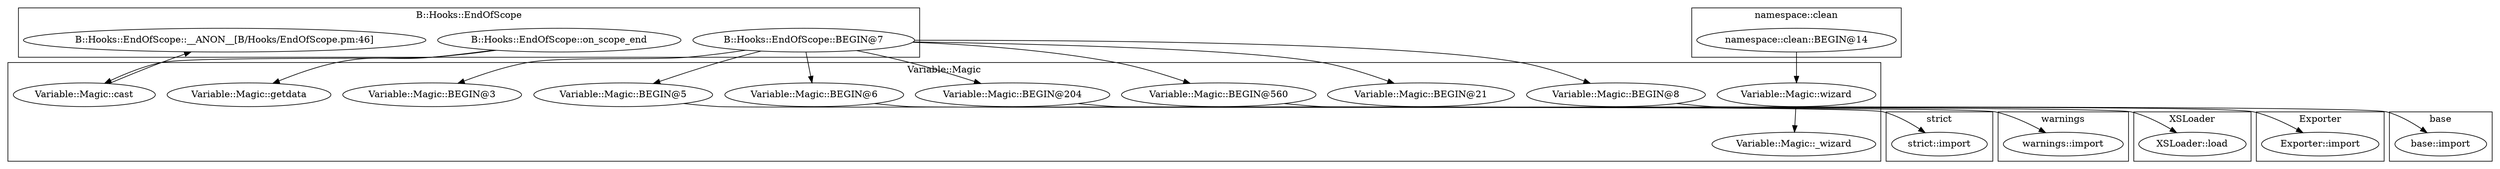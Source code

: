 digraph {
graph [overlap=false]
subgraph cluster_warnings {
	label="warnings";
	"warnings::import";
}
subgraph cluster_Variable_Magic {
	label="Variable::Magic";
	"Variable::Magic::wizard";
	"Variable::Magic::BEGIN@5";
	"Variable::Magic::BEGIN@3";
	"Variable::Magic::BEGIN@6";
	"Variable::Magic::BEGIN@204";
	"Variable::Magic::BEGIN@8";
	"Variable::Magic::BEGIN@560";
	"Variable::Magic::BEGIN@21";
	"Variable::Magic::_wizard";
	"Variable::Magic::getdata";
	"Variable::Magic::cast";
}
subgraph cluster_XSLoader {
	label="XSLoader";
	"XSLoader::load";
}
subgraph cluster_B_Hooks_EndOfScope {
	label="B::Hooks::EndOfScope";
	"B::Hooks::EndOfScope::BEGIN@7";
	"B::Hooks::EndOfScope::__ANON__[B/Hooks/EndOfScope.pm:46]";
	"B::Hooks::EndOfScope::on_scope_end";
}
subgraph cluster_namespace_clean {
	label="namespace::clean";
	"namespace::clean::BEGIN@14";
}
subgraph cluster_base {
	label="base";
	"base::import";
}
subgraph cluster_strict {
	label="strict";
	"strict::import";
}
subgraph cluster_Exporter {
	label="Exporter";
	"Exporter::import";
}
"B::Hooks::EndOfScope::BEGIN@7" -> "Variable::Magic::BEGIN@204";
"B::Hooks::EndOfScope::BEGIN@7" -> "Variable::Magic::BEGIN@5";
"Variable::Magic::BEGIN@8" -> "Exporter::import";
"namespace::clean::BEGIN@14" -> "Variable::Magic::wizard";
"B::Hooks::EndOfScope::on_scope_end" -> "Variable::Magic::getdata";
"B::Hooks::EndOfScope::BEGIN@7" -> "Variable::Magic::BEGIN@3";
"Variable::Magic::BEGIN@204" -> "XSLoader::load";
"Variable::Magic::cast" -> "B::Hooks::EndOfScope::__ANON__[B/Hooks/EndOfScope.pm:46]";
"B::Hooks::EndOfScope::BEGIN@7" -> "Variable::Magic::BEGIN@21";
"B::Hooks::EndOfScope::on_scope_end" -> "Variable::Magic::cast";
"B::Hooks::EndOfScope::BEGIN@7" -> "Variable::Magic::BEGIN@6";
"Variable::Magic::BEGIN@560" -> "base::import";
"Variable::Magic::BEGIN@6" -> "warnings::import";
"B::Hooks::EndOfScope::BEGIN@7" -> "Variable::Magic::BEGIN@8";
"Variable::Magic::wizard" -> "Variable::Magic::_wizard";
"B::Hooks::EndOfScope::BEGIN@7" -> "Variable::Magic::BEGIN@560";
"Variable::Magic::BEGIN@5" -> "strict::import";
}
